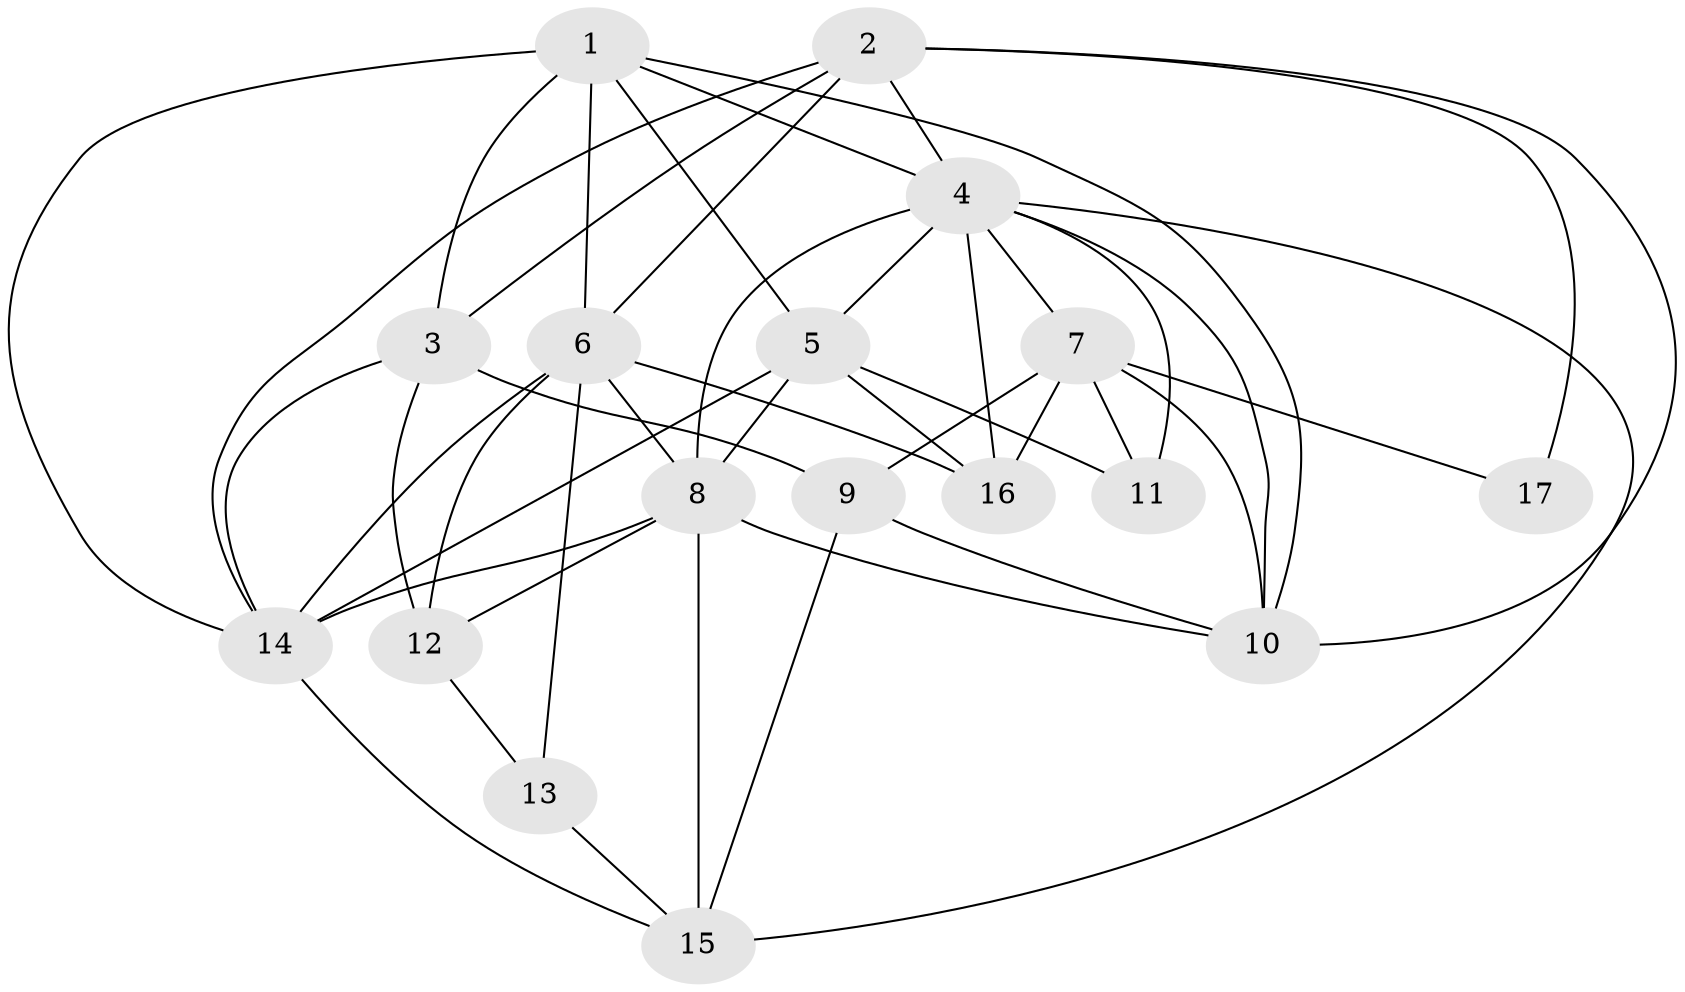// original degree distribution, {6: 0.17647058823529413, 2: 0.1568627450980392, 4: 0.27450980392156865, 5: 0.13725490196078433, 3: 0.23529411764705882, 7: 0.0196078431372549}
// Generated by graph-tools (version 1.1) at 2025/51/03/04/25 22:51:04]
// undirected, 17 vertices, 45 edges
graph export_dot {
  node [color=gray90,style=filled];
  1;
  2;
  3;
  4;
  5;
  6;
  7;
  8;
  9;
  10;
  11;
  12;
  13;
  14;
  15;
  16;
  17;
  1 -- 3 [weight=2.0];
  1 -- 4 [weight=1.0];
  1 -- 5 [weight=1.0];
  1 -- 6 [weight=1.0];
  1 -- 10 [weight=1.0];
  1 -- 14 [weight=1.0];
  2 -- 3 [weight=1.0];
  2 -- 4 [weight=1.0];
  2 -- 6 [weight=1.0];
  2 -- 10 [weight=1.0];
  2 -- 14 [weight=1.0];
  2 -- 17 [weight=1.0];
  3 -- 9 [weight=2.0];
  3 -- 12 [weight=1.0];
  3 -- 14 [weight=1.0];
  4 -- 5 [weight=1.0];
  4 -- 7 [weight=1.0];
  4 -- 8 [weight=2.0];
  4 -- 10 [weight=2.0];
  4 -- 11 [weight=1.0];
  4 -- 15 [weight=1.0];
  4 -- 16 [weight=2.0];
  5 -- 8 [weight=3.0];
  5 -- 11 [weight=1.0];
  5 -- 14 [weight=2.0];
  5 -- 16 [weight=1.0];
  6 -- 8 [weight=2.0];
  6 -- 12 [weight=2.0];
  6 -- 13 [weight=1.0];
  6 -- 14 [weight=2.0];
  6 -- 16 [weight=1.0];
  7 -- 9 [weight=2.0];
  7 -- 10 [weight=1.0];
  7 -- 11 [weight=2.0];
  7 -- 16 [weight=1.0];
  7 -- 17 [weight=1.0];
  8 -- 10 [weight=1.0];
  8 -- 12 [weight=1.0];
  8 -- 14 [weight=3.0];
  8 -- 15 [weight=3.0];
  9 -- 10 [weight=3.0];
  9 -- 15 [weight=1.0];
  12 -- 13 [weight=1.0];
  13 -- 15 [weight=1.0];
  14 -- 15 [weight=2.0];
}
